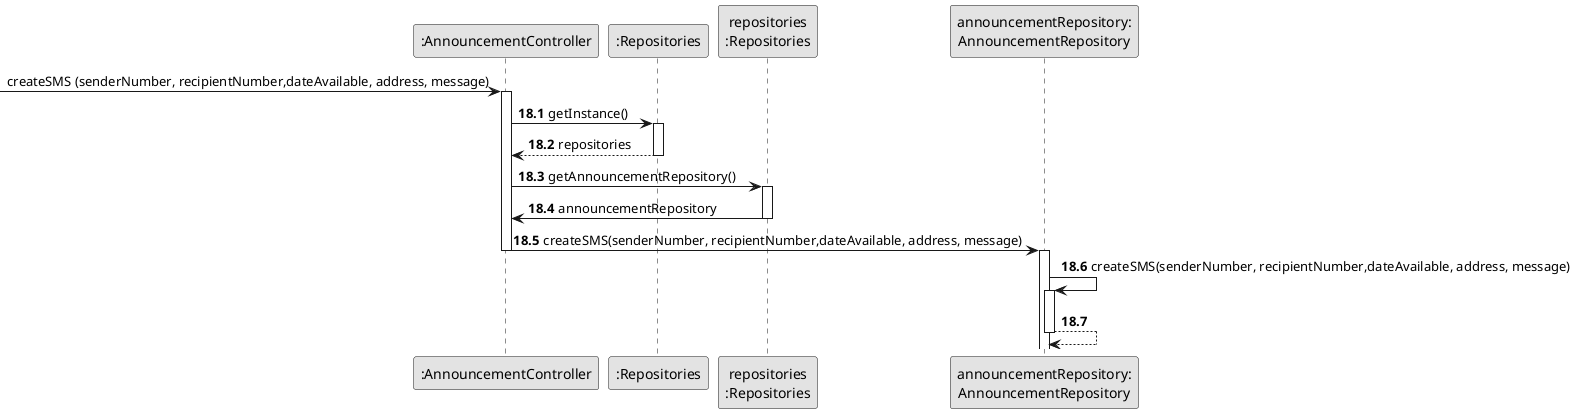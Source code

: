 @startuml
skinparam monochrome true
skinparam packageStyle rectangle
skinparam shadowing false



'hide footbox
participant ":AnnouncementController" as CTRL
participant ":Repositories" as RepositorySingleton
participant "repositories\n:Repositories" as PLAT
participant "announcementRepository:\nAnnouncementRepository" as AR



     -> CTRL: createSMS (senderNumber, recipientNumber,dateAvailable, address, message)

    activate CTRL
    autonumber 18.1

            CTRL -> RepositorySingleton : getInstance()
                                    activate RepositorySingleton

                                        RepositorySingleton --> CTRL: repositories
                                    deactivate RepositorySingleton

                                    CTRL -> PLAT : getAnnouncementRepository()
                                    activate PLAT

                                        PLAT -> CTRL : announcementRepository
                                    deactivate PLAT

                                     CTRL -> AR: createSMS(senderNumber, recipientNumber,dateAvailable, address, message)
                                     deactivate CTRL
                                      activate AR

                                             AR -> AR: createSMS(senderNumber, recipientNumber,dateAvailable, address, message)
                                                                        activate AR



                                                                        AR --> AR
                                                                        deactivate AR






@enduml